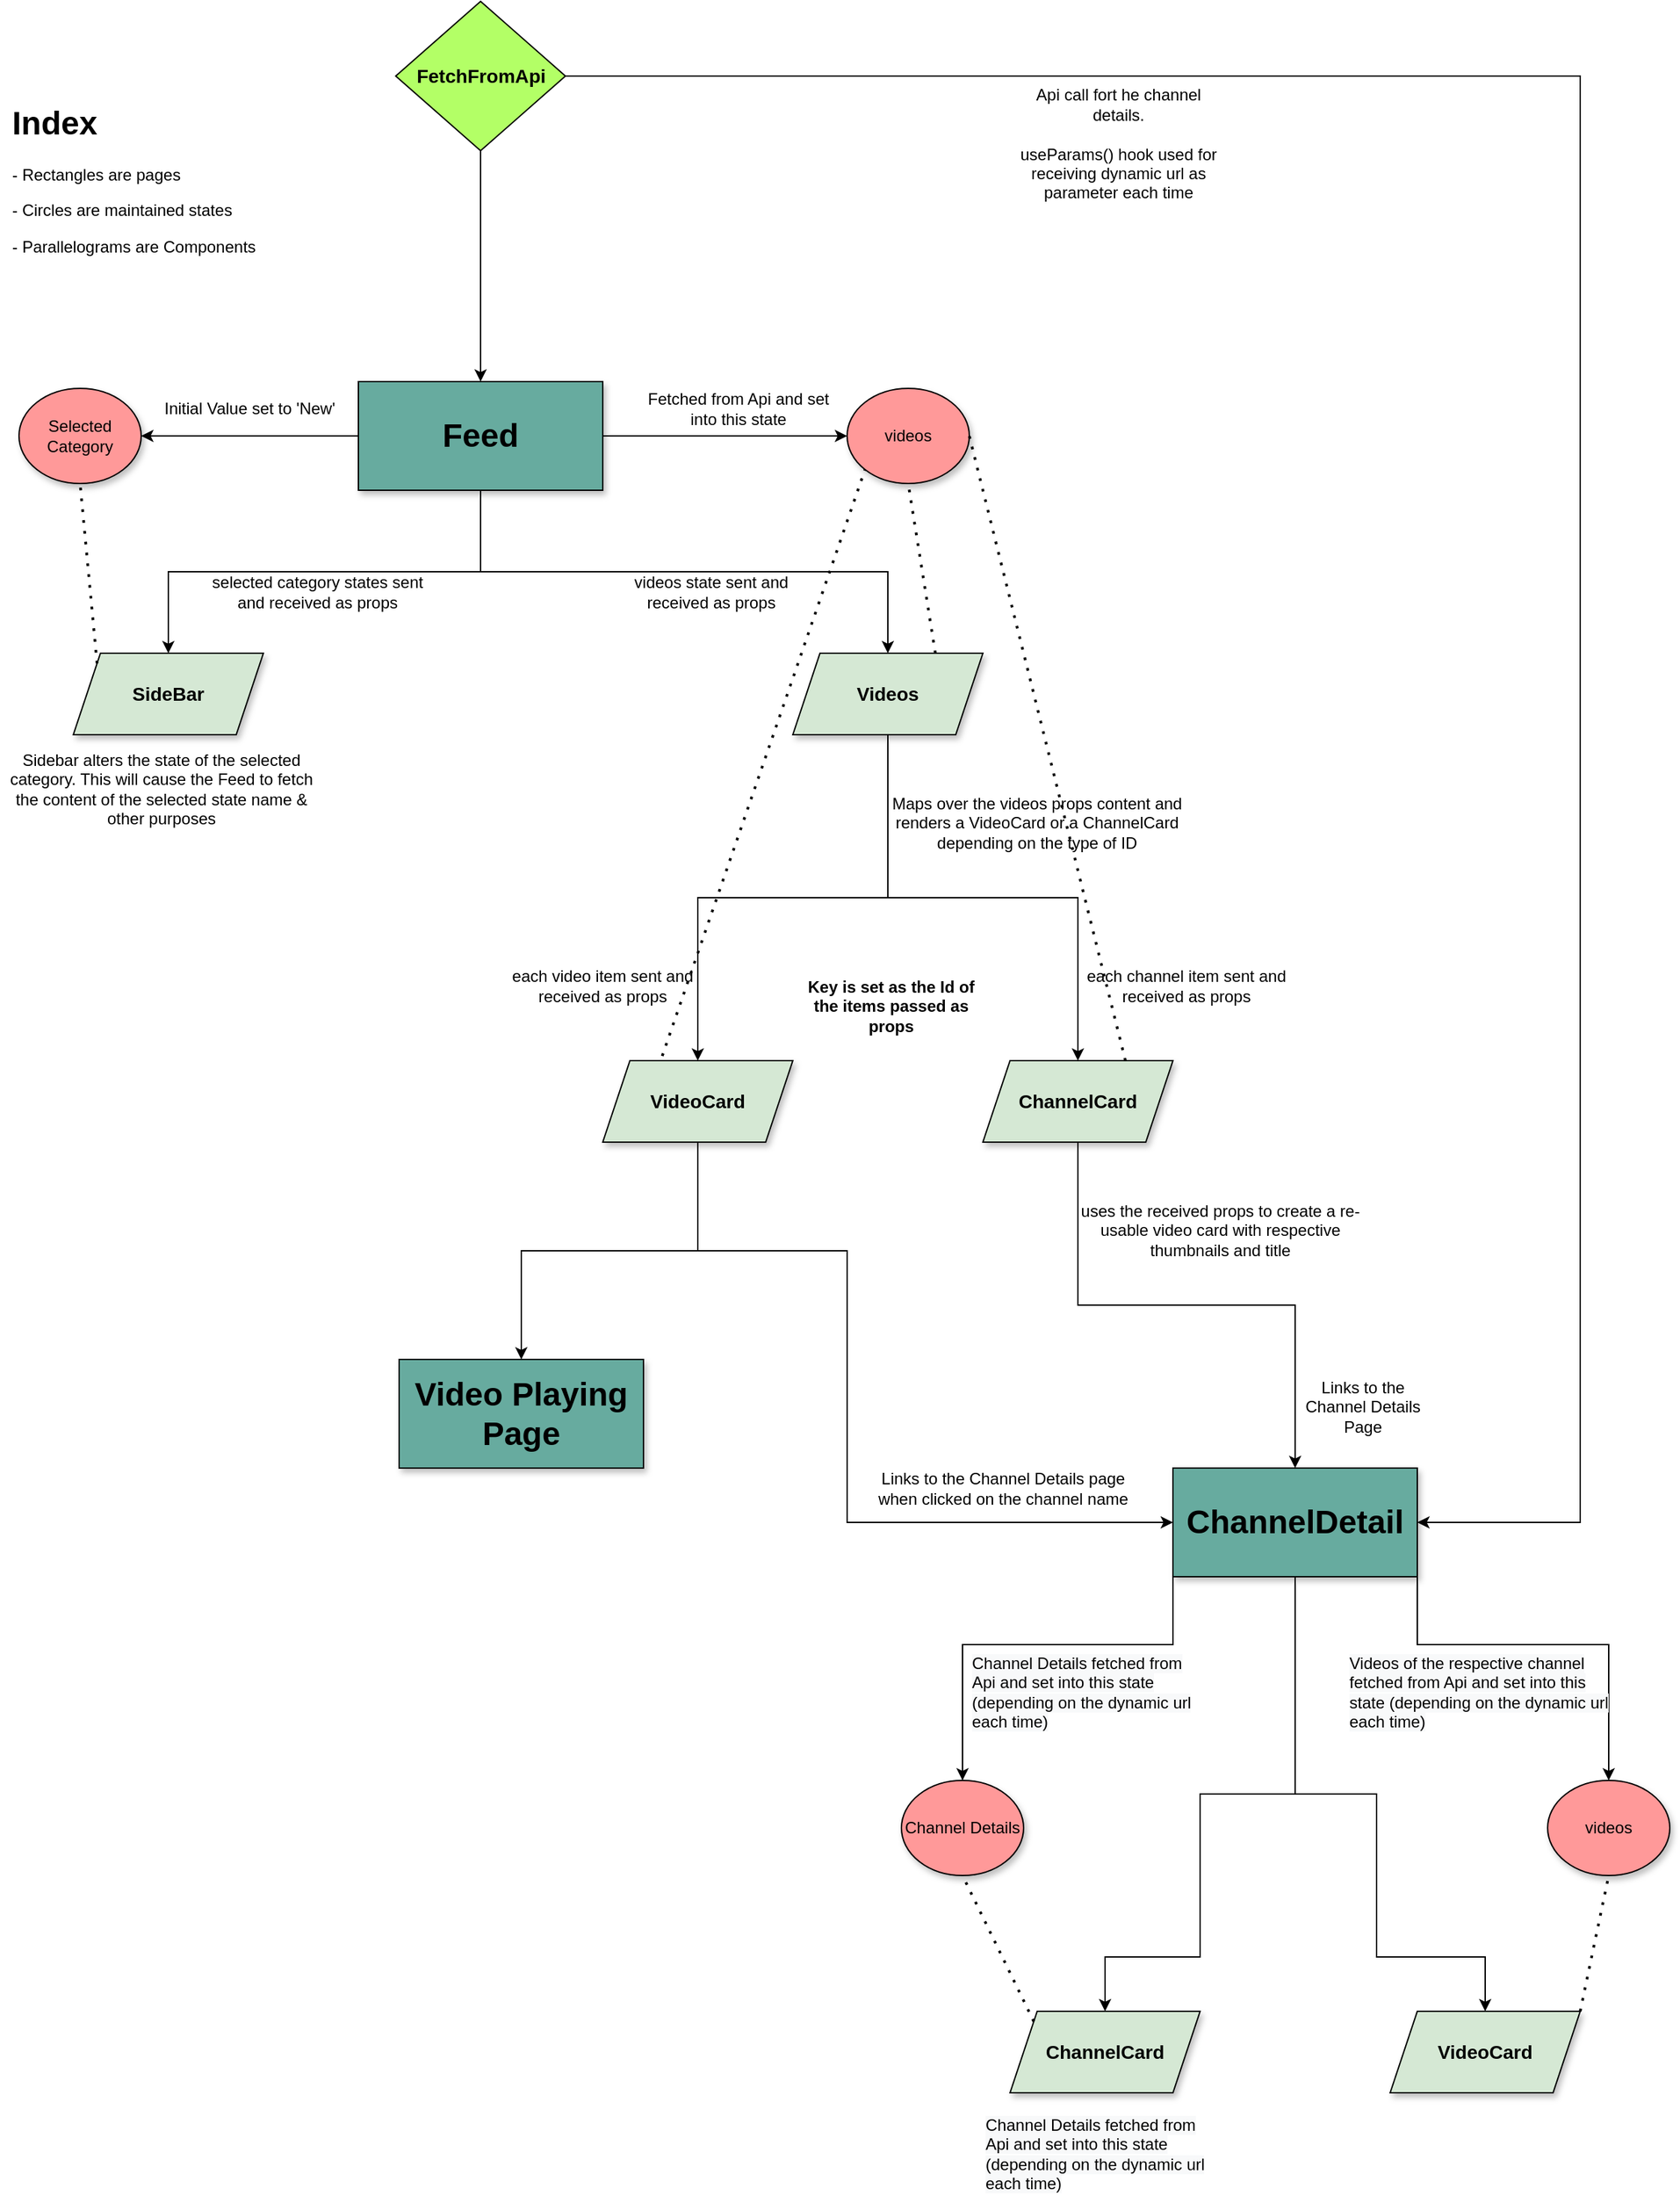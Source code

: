 <mxfile version="20.3.0" type="device"><diagram id="C5RBs43oDa-KdzZeNtuy" name="Page-1"><mxGraphModel dx="1278" dy="1786" grid="1" gridSize="10" guides="1" tooltips="1" connect="1" arrows="1" fold="1" page="1" pageScale="1" pageWidth="827" pageHeight="1169" math="0" shadow="0"><root><mxCell id="WIyWlLk6GJQsqaUBKTNV-0"/><mxCell id="WIyWlLk6GJQsqaUBKTNV-1" parent="WIyWlLk6GJQsqaUBKTNV-0"/><mxCell id="BPFRNXGnGw59NN8MhQqp-6" value="" style="edgeStyle=orthogonalEdgeStyle;rounded=0;orthogonalLoop=1;jettySize=auto;html=1;" parent="WIyWlLk6GJQsqaUBKTNV-1" source="BPFRNXGnGw59NN8MhQqp-0" target="BPFRNXGnGw59NN8MhQqp-5" edge="1"><mxGeometry relative="1" as="geometry"/></mxCell><mxCell id="BPFRNXGnGw59NN8MhQqp-8" value="" style="edgeStyle=orthogonalEdgeStyle;rounded=0;orthogonalLoop=1;jettySize=auto;html=1;" parent="WIyWlLk6GJQsqaUBKTNV-1" source="BPFRNXGnGw59NN8MhQqp-0" target="BPFRNXGnGw59NN8MhQqp-7" edge="1"><mxGeometry relative="1" as="geometry"/></mxCell><mxCell id="BPFRNXGnGw59NN8MhQqp-14" style="edgeStyle=orthogonalEdgeStyle;rounded=0;orthogonalLoop=1;jettySize=auto;html=1;entryX=0.5;entryY=0;entryDx=0;entryDy=0;" parent="WIyWlLk6GJQsqaUBKTNV-1" source="BPFRNXGnGw59NN8MhQqp-0" target="BPFRNXGnGw59NN8MhQqp-13" edge="1"><mxGeometry relative="1" as="geometry"><mxPoint x="320" y="200" as="targetPoint"/><Array as="points"><mxPoint x="410" y="140"/><mxPoint x="180" y="140"/></Array></mxGeometry></mxCell><mxCell id="BPFRNXGnGw59NN8MhQqp-18" style="edgeStyle=orthogonalEdgeStyle;rounded=0;orthogonalLoop=1;jettySize=auto;html=1;entryX=0.5;entryY=0;entryDx=0;entryDy=0;" parent="WIyWlLk6GJQsqaUBKTNV-1" source="BPFRNXGnGw59NN8MhQqp-0" target="BPFRNXGnGw59NN8MhQqp-16" edge="1"><mxGeometry relative="1" as="geometry"><mxPoint x="500" y="200" as="targetPoint"/><Array as="points"><mxPoint x="410" y="140"/><mxPoint x="710" y="140"/></Array></mxGeometry></mxCell><mxCell id="BPFRNXGnGw59NN8MhQqp-0" value="&lt;h1&gt;Feed&lt;/h1&gt;" style="rounded=0;whiteSpace=wrap;html=1;strokeColor=#000000;shadow=1;fillColor=#67AB9F;" parent="WIyWlLk6GJQsqaUBKTNV-1" vertex="1"><mxGeometry x="320" width="180" height="80" as="geometry"/></mxCell><mxCell id="BPFRNXGnGw59NN8MhQqp-4" value="" style="edgeStyle=orthogonalEdgeStyle;rounded=0;orthogonalLoop=1;jettySize=auto;html=1;" parent="WIyWlLk6GJQsqaUBKTNV-1" source="BPFRNXGnGw59NN8MhQqp-3" target="BPFRNXGnGw59NN8MhQqp-0" edge="1"><mxGeometry relative="1" as="geometry"/></mxCell><mxCell id="BPFRNXGnGw59NN8MhQqp-44" style="edgeStyle=orthogonalEdgeStyle;rounded=0;orthogonalLoop=1;jettySize=auto;html=1;entryX=1;entryY=0.5;entryDx=0;entryDy=0;" parent="WIyWlLk6GJQsqaUBKTNV-1" source="BPFRNXGnGw59NN8MhQqp-3" target="BPFRNXGnGw59NN8MhQqp-36" edge="1"><mxGeometry relative="1" as="geometry"><Array as="points"><mxPoint x="1220" y="-225"/><mxPoint x="1220" y="840"/></Array></mxGeometry></mxCell><mxCell id="BPFRNXGnGw59NN8MhQqp-3" value="&lt;h3&gt;FetchFromApi&lt;/h3&gt;" style="rhombus;whiteSpace=wrap;html=1;fillColor=#B3FF66;" parent="WIyWlLk6GJQsqaUBKTNV-1" vertex="1"><mxGeometry x="347.5" y="-280" width="125" height="110" as="geometry"/></mxCell><mxCell id="BPFRNXGnGw59NN8MhQqp-5" value="Selected Category" style="ellipse;whiteSpace=wrap;html=1;shadow=1;strokeColor=#000000;fillColor=#FF9999;" parent="WIyWlLk6GJQsqaUBKTNV-1" vertex="1"><mxGeometry x="70" y="5" width="90" height="70" as="geometry"/></mxCell><mxCell id="BPFRNXGnGw59NN8MhQqp-7" value="videos" style="ellipse;whiteSpace=wrap;html=1;shadow=1;strokeColor=#000000;fillColor=#FF9999;" parent="WIyWlLk6GJQsqaUBKTNV-1" vertex="1"><mxGeometry x="680" y="5" width="90" height="70" as="geometry"/></mxCell><mxCell id="BPFRNXGnGw59NN8MhQqp-10" value="&lt;h1&gt;Index&lt;/h1&gt;&lt;p&gt;- Rectangles are pages&lt;/p&gt;&lt;p&gt;- Circles are maintained states&lt;/p&gt;&lt;p&gt;- Parallelograms are Components&lt;/p&gt;&lt;p&gt;&lt;br&gt;&lt;/p&gt;" style="text;html=1;strokeColor=none;fillColor=none;spacing=5;spacingTop=-20;whiteSpace=wrap;overflow=hidden;rounded=0;shadow=1;" parent="WIyWlLk6GJQsqaUBKTNV-1" vertex="1"><mxGeometry x="60" y="-210" width="190" height="120" as="geometry"/></mxCell><mxCell id="BPFRNXGnGw59NN8MhQqp-11" value="Fetched from Api and set into this state" style="text;html=1;strokeColor=none;fillColor=none;align=center;verticalAlign=middle;whiteSpace=wrap;rounded=0;shadow=1;" parent="WIyWlLk6GJQsqaUBKTNV-1" vertex="1"><mxGeometry x="530" y="5" width="140" height="30" as="geometry"/></mxCell><mxCell id="BPFRNXGnGw59NN8MhQqp-12" value="Initial Value set to 'New'" style="text;html=1;strokeColor=none;fillColor=none;align=center;verticalAlign=middle;whiteSpace=wrap;rounded=0;shadow=1;" parent="WIyWlLk6GJQsqaUBKTNV-1" vertex="1"><mxGeometry x="170" y="5" width="140" height="30" as="geometry"/></mxCell><mxCell id="BPFRNXGnGw59NN8MhQqp-13" value="&lt;h3&gt;SideBar&lt;/h3&gt;" style="shape=parallelogram;perimeter=parallelogramPerimeter;whiteSpace=wrap;html=1;fixedSize=1;shadow=1;strokeColor=#000000;fillColor=#D5E8D4;" parent="WIyWlLk6GJQsqaUBKTNV-1" vertex="1"><mxGeometry x="110" y="200" width="140" height="60" as="geometry"/></mxCell><mxCell id="BPFRNXGnGw59NN8MhQqp-15" value="selected category states sent and received as props" style="text;html=1;strokeColor=none;fillColor=none;align=center;verticalAlign=middle;whiteSpace=wrap;rounded=0;shadow=1;" parent="WIyWlLk6GJQsqaUBKTNV-1" vertex="1"><mxGeometry x="210" y="140" width="160" height="30" as="geometry"/></mxCell><mxCell id="BPFRNXGnGw59NN8MhQqp-27" style="edgeStyle=orthogonalEdgeStyle;rounded=0;orthogonalLoop=1;jettySize=auto;html=1;" parent="WIyWlLk6GJQsqaUBKTNV-1" source="BPFRNXGnGw59NN8MhQqp-16" target="BPFRNXGnGw59NN8MhQqp-25" edge="1"><mxGeometry relative="1" as="geometry"/></mxCell><mxCell id="BPFRNXGnGw59NN8MhQqp-28" style="edgeStyle=orthogonalEdgeStyle;rounded=0;orthogonalLoop=1;jettySize=auto;html=1;" parent="WIyWlLk6GJQsqaUBKTNV-1" source="BPFRNXGnGw59NN8MhQqp-16" target="BPFRNXGnGw59NN8MhQqp-26" edge="1"><mxGeometry relative="1" as="geometry"/></mxCell><mxCell id="BPFRNXGnGw59NN8MhQqp-16" value="&lt;h3&gt;Videos&lt;/h3&gt;" style="shape=parallelogram;perimeter=parallelogramPerimeter;whiteSpace=wrap;html=1;fixedSize=1;shadow=1;strokeColor=#000000;fillColor=#D5E8D4;" parent="WIyWlLk6GJQsqaUBKTNV-1" vertex="1"><mxGeometry x="640" y="200" width="140" height="60" as="geometry"/></mxCell><mxCell id="BPFRNXGnGw59NN8MhQqp-19" value="videos state sent and received as props" style="text;html=1;strokeColor=none;fillColor=none;align=center;verticalAlign=middle;whiteSpace=wrap;rounded=0;shadow=1;" parent="WIyWlLk6GJQsqaUBKTNV-1" vertex="1"><mxGeometry x="500" y="140" width="160" height="30" as="geometry"/></mxCell><mxCell id="BPFRNXGnGw59NN8MhQqp-24" value="Sidebar alters the state of the selected category. This will cause the Feed to fetch the content of the selected state name &amp;amp; other purposes" style="text;html=1;strokeColor=none;fillColor=none;align=center;verticalAlign=middle;whiteSpace=wrap;rounded=0;shadow=1;" parent="WIyWlLk6GJQsqaUBKTNV-1" vertex="1"><mxGeometry x="60" y="240" width="230" height="120" as="geometry"/></mxCell><mxCell id="BPFRNXGnGw59NN8MhQqp-35" style="edgeStyle=orthogonalEdgeStyle;rounded=0;orthogonalLoop=1;jettySize=auto;html=1;" parent="WIyWlLk6GJQsqaUBKTNV-1" source="BPFRNXGnGw59NN8MhQqp-25" target="BPFRNXGnGw59NN8MhQqp-34" edge="1"><mxGeometry relative="1" as="geometry"/></mxCell><mxCell id="BPFRNXGnGw59NN8MhQqp-40" style="edgeStyle=orthogonalEdgeStyle;rounded=0;orthogonalLoop=1;jettySize=auto;html=1;entryX=0;entryY=0.5;entryDx=0;entryDy=0;" parent="WIyWlLk6GJQsqaUBKTNV-1" source="BPFRNXGnGw59NN8MhQqp-25" target="BPFRNXGnGw59NN8MhQqp-36" edge="1"><mxGeometry relative="1" as="geometry"><Array as="points"><mxPoint x="570" y="640"/><mxPoint x="680" y="640"/><mxPoint x="680" y="840"/></Array></mxGeometry></mxCell><mxCell id="BPFRNXGnGw59NN8MhQqp-25" value="&lt;h3&gt;VideoCard&lt;/h3&gt;" style="shape=parallelogram;perimeter=parallelogramPerimeter;whiteSpace=wrap;html=1;fixedSize=1;shadow=1;strokeColor=#000000;fillColor=#D5E8D4;" parent="WIyWlLk6GJQsqaUBKTNV-1" vertex="1"><mxGeometry x="500" y="500" width="140" height="60" as="geometry"/></mxCell><mxCell id="BPFRNXGnGw59NN8MhQqp-37" style="edgeStyle=orthogonalEdgeStyle;rounded=0;orthogonalLoop=1;jettySize=auto;html=1;" parent="WIyWlLk6GJQsqaUBKTNV-1" source="BPFRNXGnGw59NN8MhQqp-26" target="BPFRNXGnGw59NN8MhQqp-36" edge="1"><mxGeometry relative="1" as="geometry"/></mxCell><mxCell id="BPFRNXGnGw59NN8MhQqp-26" value="&lt;h3&gt;ChannelCard&lt;/h3&gt;" style="shape=parallelogram;perimeter=parallelogramPerimeter;whiteSpace=wrap;html=1;fixedSize=1;shadow=1;strokeColor=#000000;fillColor=#D5E8D4;" parent="WIyWlLk6GJQsqaUBKTNV-1" vertex="1"><mxGeometry x="780" y="500" width="140" height="60" as="geometry"/></mxCell><mxCell id="BPFRNXGnGw59NN8MhQqp-30" value="Maps over the videos props content and renders a VideoCard or a ChannelCard depending on the type of ID" style="text;html=1;strokeColor=none;fillColor=none;align=center;verticalAlign=middle;whiteSpace=wrap;rounded=0;shadow=1;" parent="WIyWlLk6GJQsqaUBKTNV-1" vertex="1"><mxGeometry x="695" y="310" width="250" height="30" as="geometry"/></mxCell><mxCell id="BPFRNXGnGw59NN8MhQqp-31" value="each video item sent and received as props" style="text;html=1;strokeColor=none;fillColor=none;align=center;verticalAlign=middle;whiteSpace=wrap;rounded=0;shadow=1;" parent="WIyWlLk6GJQsqaUBKTNV-1" vertex="1"><mxGeometry x="420" y="430" width="160" height="30" as="geometry"/></mxCell><mxCell id="BPFRNXGnGw59NN8MhQqp-32" value="each channel item sent and received as props" style="text;html=1;strokeColor=none;fillColor=none;align=center;verticalAlign=middle;whiteSpace=wrap;rounded=0;shadow=1;" parent="WIyWlLk6GJQsqaUBKTNV-1" vertex="1"><mxGeometry x="850" y="430" width="160" height="30" as="geometry"/></mxCell><mxCell id="BPFRNXGnGw59NN8MhQqp-33" value="&lt;h4&gt;Key is set as the Id of the items passed as props&lt;/h4&gt;" style="text;html=1;strokeColor=none;fillColor=none;align=center;verticalAlign=middle;whiteSpace=wrap;rounded=0;shadow=1;" parent="WIyWlLk6GJQsqaUBKTNV-1" vertex="1"><mxGeometry x="640" y="460" width="145" as="geometry"/></mxCell><mxCell id="BPFRNXGnGw59NN8MhQqp-34" value="&lt;h1&gt;Video Playing Page&lt;/h1&gt;" style="rounded=0;whiteSpace=wrap;html=1;strokeColor=#000000;shadow=1;fillColor=#67AB9F;" parent="WIyWlLk6GJQsqaUBKTNV-1" vertex="1"><mxGeometry x="350" y="720" width="180" height="80" as="geometry"/></mxCell><mxCell id="BPFRNXGnGw59NN8MhQqp-59" style="edgeStyle=orthogonalEdgeStyle;rounded=0;orthogonalLoop=1;jettySize=auto;html=1;entryX=0.5;entryY=0;entryDx=0;entryDy=0;" parent="WIyWlLk6GJQsqaUBKTNV-1" source="BPFRNXGnGw59NN8MhQqp-36" target="BPFRNXGnGw59NN8MhQqp-52" edge="1"><mxGeometry relative="1" as="geometry"><Array as="points"><mxPoint x="1010" y="1040"/><mxPoint x="940" y="1040"/><mxPoint x="940" y="1160"/><mxPoint x="870" y="1160"/></Array></mxGeometry></mxCell><mxCell id="BPFRNXGnGw59NN8MhQqp-60" style="edgeStyle=orthogonalEdgeStyle;rounded=0;orthogonalLoop=1;jettySize=auto;html=1;entryX=0.5;entryY=0;entryDx=0;entryDy=0;" parent="WIyWlLk6GJQsqaUBKTNV-1" source="BPFRNXGnGw59NN8MhQqp-36" target="BPFRNXGnGw59NN8MhQqp-53" edge="1"><mxGeometry relative="1" as="geometry"><Array as="points"><mxPoint x="1010" y="1040"/><mxPoint x="1070" y="1040"/><mxPoint x="1070" y="1160"/><mxPoint x="1150" y="1160"/></Array></mxGeometry></mxCell><mxCell id="w637TrVkvfb2jEO2KbKj-3" style="edgeStyle=orthogonalEdgeStyle;rounded=0;orthogonalLoop=1;jettySize=auto;html=1;entryX=0.5;entryY=0;entryDx=0;entryDy=0;exitX=1;exitY=1;exitDx=0;exitDy=0;" parent="WIyWlLk6GJQsqaUBKTNV-1" source="BPFRNXGnGw59NN8MhQqp-36" target="BPFRNXGnGw59NN8MhQqp-47" edge="1"><mxGeometry relative="1" as="geometry"><Array as="points"><mxPoint x="1100" y="930"/><mxPoint x="1241" y="930"/></Array></mxGeometry></mxCell><mxCell id="w637TrVkvfb2jEO2KbKj-4" style="edgeStyle=orthogonalEdgeStyle;rounded=0;orthogonalLoop=1;jettySize=auto;html=1;exitX=0;exitY=1;exitDx=0;exitDy=0;entryX=0.5;entryY=0;entryDx=0;entryDy=0;" parent="WIyWlLk6GJQsqaUBKTNV-1" source="BPFRNXGnGw59NN8MhQqp-36" target="BPFRNXGnGw59NN8MhQqp-46" edge="1"><mxGeometry relative="1" as="geometry"><Array as="points"><mxPoint x="920" y="930"/><mxPoint x="765" y="930"/></Array></mxGeometry></mxCell><mxCell id="BPFRNXGnGw59NN8MhQqp-36" value="&lt;h1&gt;ChannelDetail&lt;/h1&gt;" style="rounded=0;whiteSpace=wrap;html=1;strokeColor=#000000;shadow=1;fillColor=#67AB9F;" parent="WIyWlLk6GJQsqaUBKTNV-1" vertex="1"><mxGeometry x="920" y="800" width="180" height="80" as="geometry"/></mxCell><mxCell id="BPFRNXGnGw59NN8MhQqp-38" value="Links to the Channel Details Page" style="text;html=1;strokeColor=none;fillColor=none;align=center;verticalAlign=middle;whiteSpace=wrap;rounded=0;shadow=1;" parent="WIyWlLk6GJQsqaUBKTNV-1" vertex="1"><mxGeometry x="1010" y="740" width="100" height="30" as="geometry"/></mxCell><mxCell id="BPFRNXGnGw59NN8MhQqp-39" value="uses the received props to create a re-usable video card with respective thumbnails and title" style="text;html=1;strokeColor=none;fillColor=none;align=center;verticalAlign=middle;whiteSpace=wrap;rounded=0;shadow=1;" parent="WIyWlLk6GJQsqaUBKTNV-1" vertex="1"><mxGeometry x="850" y="610" width="210" height="30" as="geometry"/></mxCell><mxCell id="BPFRNXGnGw59NN8MhQqp-41" value="Links to the Channel Details page when clicked on the channel name" style="text;html=1;strokeColor=none;fillColor=none;align=center;verticalAlign=middle;whiteSpace=wrap;rounded=0;shadow=1;" parent="WIyWlLk6GJQsqaUBKTNV-1" vertex="1"><mxGeometry x="690" y="800" width="210" height="30" as="geometry"/></mxCell><mxCell id="BPFRNXGnGw59NN8MhQqp-45" value="Api call fort he channel details.&lt;br&gt;&lt;br&gt;useParams() hook used for receiving dynamic url as parameter each time" style="text;html=1;strokeColor=none;fillColor=none;align=center;verticalAlign=middle;whiteSpace=wrap;rounded=0;shadow=1;" parent="WIyWlLk6GJQsqaUBKTNV-1" vertex="1"><mxGeometry x="800" y="-190" width="160" height="30" as="geometry"/></mxCell><mxCell id="BPFRNXGnGw59NN8MhQqp-46" value="Channel Details" style="ellipse;whiteSpace=wrap;html=1;shadow=1;strokeColor=#000000;fillColor=#FF9999;" parent="WIyWlLk6GJQsqaUBKTNV-1" vertex="1"><mxGeometry x="720" y="1030" width="90" height="70" as="geometry"/></mxCell><mxCell id="BPFRNXGnGw59NN8MhQqp-47" value="videos" style="ellipse;whiteSpace=wrap;html=1;shadow=1;strokeColor=#000000;fillColor=#FF9999;" parent="WIyWlLk6GJQsqaUBKTNV-1" vertex="1"><mxGeometry x="1196" y="1030" width="90" height="70" as="geometry"/></mxCell><mxCell id="BPFRNXGnGw59NN8MhQqp-50" value="&lt;span style=&quot;color: rgb(0, 0, 0); font-family: Helvetica; font-size: 12px; font-style: normal; font-variant-ligatures: normal; font-variant-caps: normal; font-weight: 400; letter-spacing: normal; orphans: 2; text-align: center; text-indent: 0px; text-transform: none; widows: 2; word-spacing: 0px; -webkit-text-stroke-width: 0px; background-color: rgb(248, 249, 250); text-decoration-thickness: initial; text-decoration-style: initial; text-decoration-color: initial; float: none; display: inline !important;&quot;&gt;Channel Details fetched from Api and set into this state (depending on the dynamic url each time)&lt;/span&gt;" style="text;whiteSpace=wrap;html=1;" parent="WIyWlLk6GJQsqaUBKTNV-1" vertex="1"><mxGeometry x="770" y="930" width="175" height="40" as="geometry"/></mxCell><mxCell id="BPFRNXGnGw59NN8MhQqp-51" value="&lt;span style=&quot;color: rgb(0, 0, 0); font-family: Helvetica; font-size: 12px; font-style: normal; font-variant-ligatures: normal; font-variant-caps: normal; font-weight: 400; letter-spacing: normal; orphans: 2; text-align: center; text-indent: 0px; text-transform: none; widows: 2; word-spacing: 0px; -webkit-text-stroke-width: 0px; background-color: rgb(248, 249, 250); text-decoration-thickness: initial; text-decoration-style: initial; text-decoration-color: initial; float: none; display: inline !important;&quot;&gt;Videos of the respective channel fetched from Api and set into this state (depending on the dynamic url each time)&lt;/span&gt;" style="text;whiteSpace=wrap;html=1;" parent="WIyWlLk6GJQsqaUBKTNV-1" vertex="1"><mxGeometry x="1047.5" y="930" width="205" height="40" as="geometry"/></mxCell><mxCell id="BPFRNXGnGw59NN8MhQqp-52" value="&lt;h3&gt;ChannelCard&lt;/h3&gt;" style="shape=parallelogram;perimeter=parallelogramPerimeter;whiteSpace=wrap;html=1;fixedSize=1;shadow=1;strokeColor=#000000;fillColor=#D5E8D4;" parent="WIyWlLk6GJQsqaUBKTNV-1" vertex="1"><mxGeometry x="800" y="1200" width="140" height="60" as="geometry"/></mxCell><mxCell id="BPFRNXGnGw59NN8MhQqp-53" value="&lt;h3&gt;VideoCard&lt;/h3&gt;" style="shape=parallelogram;perimeter=parallelogramPerimeter;whiteSpace=wrap;html=1;fixedSize=1;shadow=1;strokeColor=#000000;fillColor=#D5E8D4;" parent="WIyWlLk6GJQsqaUBKTNV-1" vertex="1"><mxGeometry x="1080" y="1200" width="140" height="60" as="geometry"/></mxCell><mxCell id="BPFRNXGnGw59NN8MhQqp-54" value="" style="endArrow=none;dashed=1;html=1;dashPattern=1 3;strokeWidth=2;rounded=0;entryX=0.5;entryY=1;entryDx=0;entryDy=0;exitX=0;exitY=0;exitDx=0;exitDy=0;" parent="WIyWlLk6GJQsqaUBKTNV-1" source="BPFRNXGnGw59NN8MhQqp-13" target="BPFRNXGnGw59NN8MhQqp-5" edge="1"><mxGeometry width="50" height="50" relative="1" as="geometry"><mxPoint x="580" y="290" as="sourcePoint"/><mxPoint x="630" y="240" as="targetPoint"/></mxGeometry></mxCell><mxCell id="BPFRNXGnGw59NN8MhQqp-55" value="" style="endArrow=none;dashed=1;html=1;dashPattern=1 3;strokeWidth=2;rounded=0;entryX=0.5;entryY=1;entryDx=0;entryDy=0;exitX=0.75;exitY=0;exitDx=0;exitDy=0;" parent="WIyWlLk6GJQsqaUBKTNV-1" source="BPFRNXGnGw59NN8MhQqp-16" target="BPFRNXGnGw59NN8MhQqp-7" edge="1"><mxGeometry width="50" height="50" relative="1" as="geometry"><mxPoint x="780" y="140" as="sourcePoint"/><mxPoint x="830" y="90" as="targetPoint"/></mxGeometry></mxCell><mxCell id="BPFRNXGnGw59NN8MhQqp-56" value="" style="endArrow=none;dashed=1;html=1;dashPattern=1 3;strokeWidth=2;rounded=0;entryX=0.5;entryY=1;entryDx=0;entryDy=0;exitX=0;exitY=0;exitDx=0;exitDy=0;" parent="WIyWlLk6GJQsqaUBKTNV-1" source="BPFRNXGnGw59NN8MhQqp-52" target="BPFRNXGnGw59NN8MhQqp-46" edge="1"><mxGeometry width="50" height="50" relative="1" as="geometry"><mxPoint x="700" y="1230" as="sourcePoint"/><mxPoint x="750" y="1180" as="targetPoint"/></mxGeometry></mxCell><mxCell id="BPFRNXGnGw59NN8MhQqp-57" value="" style="endArrow=none;dashed=1;html=1;dashPattern=1 3;strokeWidth=2;rounded=0;entryX=0.5;entryY=1;entryDx=0;entryDy=0;exitX=1;exitY=0;exitDx=0;exitDy=0;" parent="WIyWlLk6GJQsqaUBKTNV-1" source="BPFRNXGnGw59NN8MhQqp-53" target="BPFRNXGnGw59NN8MhQqp-47" edge="1"><mxGeometry width="50" height="50" relative="1" as="geometry"><mxPoint x="1250" y="1180" as="sourcePoint"/><mxPoint x="1300" y="1130" as="targetPoint"/></mxGeometry></mxCell><mxCell id="BPFRNXGnGw59NN8MhQqp-61" value="&lt;span style=&quot;color: rgb(0, 0, 0); font-family: Helvetica; font-size: 12px; font-style: normal; font-variant-ligatures: normal; font-variant-caps: normal; font-weight: 400; letter-spacing: normal; orphans: 2; text-align: center; text-indent: 0px; text-transform: none; widows: 2; word-spacing: 0px; -webkit-text-stroke-width: 0px; background-color: rgb(248, 249, 250); text-decoration-thickness: initial; text-decoration-style: initial; text-decoration-color: initial; float: none; display: inline !important;&quot;&gt;Channel Details fetched from Api and set into this state (depending on the dynamic url each time)&lt;/span&gt;" style="text;whiteSpace=wrap;html=1;" parent="WIyWlLk6GJQsqaUBKTNV-1" vertex="1"><mxGeometry x="780" y="1270" width="175" height="40" as="geometry"/></mxCell><mxCell id="w637TrVkvfb2jEO2KbKj-0" value="" style="endArrow=none;dashed=1;html=1;dashPattern=1 3;strokeWidth=2;rounded=0;entryX=0;entryY=1;entryDx=0;entryDy=0;exitX=0.313;exitY=-0.058;exitDx=0;exitDy=0;exitPerimeter=0;" parent="WIyWlLk6GJQsqaUBKTNV-1" source="BPFRNXGnGw59NN8MhQqp-25" target="BPFRNXGnGw59NN8MhQqp-7" edge="1"><mxGeometry width="50" height="50" relative="1" as="geometry"><mxPoint x="575" y="500" as="sourcePoint"/><mxPoint x="520" y="375" as="targetPoint"/></mxGeometry></mxCell><mxCell id="w637TrVkvfb2jEO2KbKj-1" value="" style="endArrow=none;dashed=1;html=1;dashPattern=1 3;strokeWidth=2;rounded=0;entryX=1;entryY=0.5;entryDx=0;entryDy=0;exitX=0.75;exitY=0;exitDx=0;exitDy=0;" parent="WIyWlLk6GJQsqaUBKTNV-1" source="BPFRNXGnGw59NN8MhQqp-26" target="BPFRNXGnGw59NN8MhQqp-7" edge="1"><mxGeometry width="50" height="50" relative="1" as="geometry"><mxPoint x="800" y="220" as="sourcePoint"/><mxPoint x="745" y="95" as="targetPoint"/></mxGeometry></mxCell></root></mxGraphModel></diagram></mxfile>
